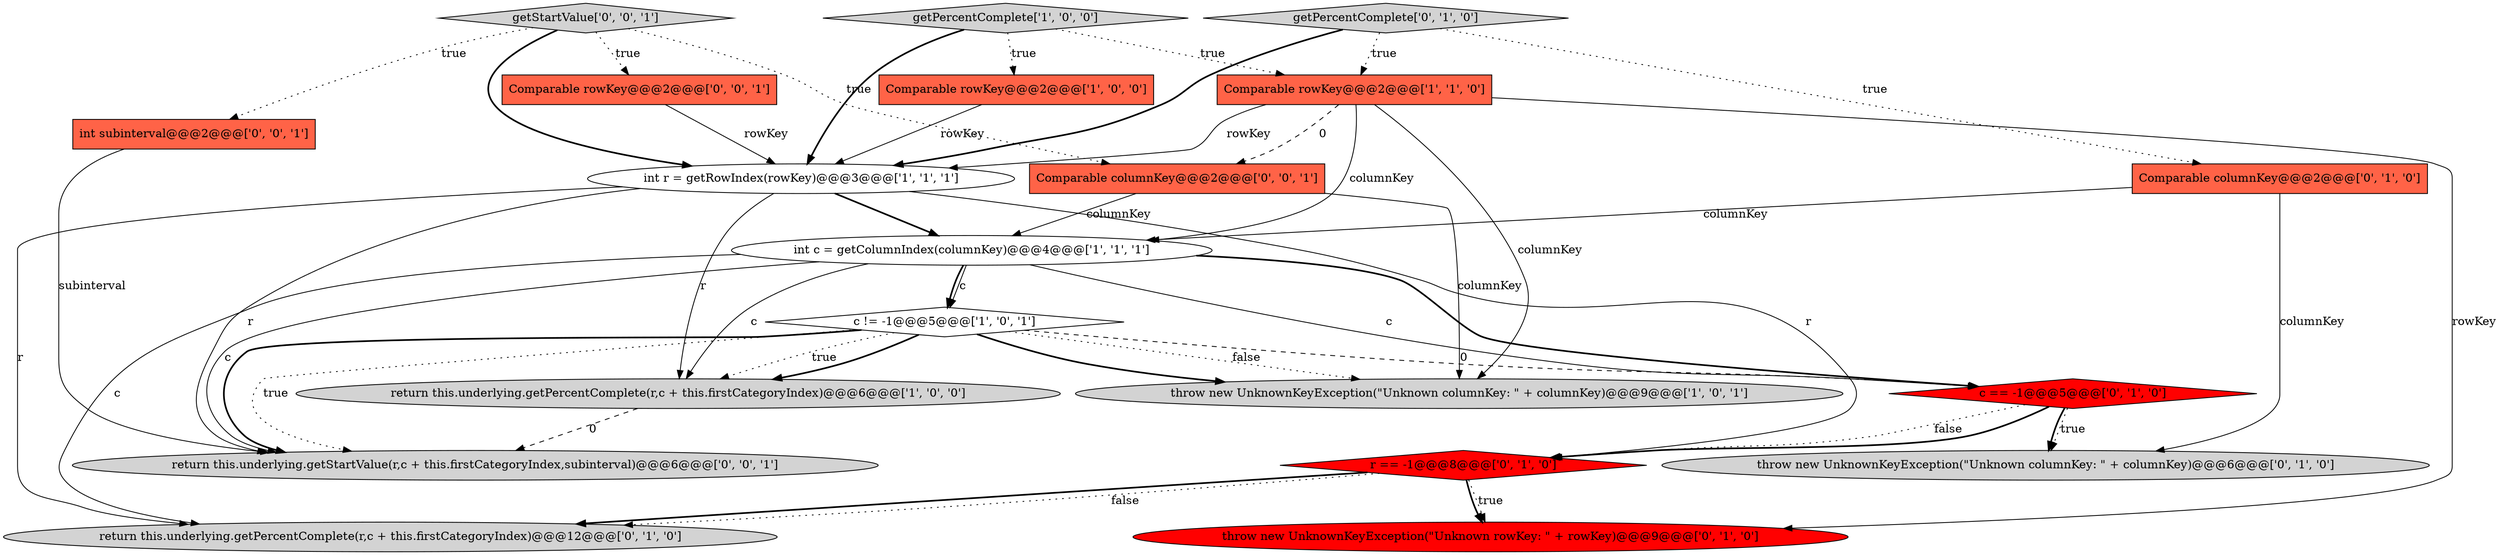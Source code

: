 digraph {
14 [style = filled, label = "return this.underlying.getPercentComplete(r,c + this.firstCategoryIndex)@@@12@@@['0', '1', '0']", fillcolor = lightgray, shape = ellipse image = "AAA0AAABBB2BBB"];
3 [style = filled, label = "getPercentComplete['1', '0', '0']", fillcolor = lightgray, shape = diamond image = "AAA0AAABBB1BBB"];
12 [style = filled, label = "throw new UnknownKeyException(\"Unknown columnKey: \" + columnKey)@@@6@@@['0', '1', '0']", fillcolor = lightgray, shape = ellipse image = "AAA0AAABBB2BBB"];
10 [style = filled, label = "r == -1@@@8@@@['0', '1', '0']", fillcolor = red, shape = diamond image = "AAA1AAABBB2BBB"];
15 [style = filled, label = "Comparable rowKey@@@2@@@['0', '0', '1']", fillcolor = tomato, shape = box image = "AAA0AAABBB3BBB"];
8 [style = filled, label = "throw new UnknownKeyException(\"Unknown rowKey: \" + rowKey)@@@9@@@['0', '1', '0']", fillcolor = red, shape = ellipse image = "AAA1AAABBB2BBB"];
16 [style = filled, label = "return this.underlying.getStartValue(r,c + this.firstCategoryIndex,subinterval)@@@6@@@['0', '0', '1']", fillcolor = lightgray, shape = ellipse image = "AAA0AAABBB3BBB"];
18 [style = filled, label = "int subinterval@@@2@@@['0', '0', '1']", fillcolor = tomato, shape = box image = "AAA0AAABBB3BBB"];
0 [style = filled, label = "int c = getColumnIndex(columnKey)@@@4@@@['1', '1', '1']", fillcolor = white, shape = ellipse image = "AAA0AAABBB1BBB"];
17 [style = filled, label = "getStartValue['0', '0', '1']", fillcolor = lightgray, shape = diamond image = "AAA0AAABBB3BBB"];
19 [style = filled, label = "Comparable columnKey@@@2@@@['0', '0', '1']", fillcolor = tomato, shape = box image = "AAA0AAABBB3BBB"];
13 [style = filled, label = "c == -1@@@5@@@['0', '1', '0']", fillcolor = red, shape = diamond image = "AAA1AAABBB2BBB"];
5 [style = filled, label = "Comparable rowKey@@@2@@@['1', '0', '0']", fillcolor = tomato, shape = box image = "AAA0AAABBB1BBB"];
4 [style = filled, label = "throw new UnknownKeyException(\"Unknown columnKey: \" + columnKey)@@@9@@@['1', '0', '1']", fillcolor = lightgray, shape = ellipse image = "AAA0AAABBB1BBB"];
7 [style = filled, label = "int r = getRowIndex(rowKey)@@@3@@@['1', '1', '1']", fillcolor = white, shape = ellipse image = "AAA0AAABBB1BBB"];
6 [style = filled, label = "Comparable rowKey@@@2@@@['1', '1', '0']", fillcolor = tomato, shape = box image = "AAA0AAABBB1BBB"];
9 [style = filled, label = "getPercentComplete['0', '1', '0']", fillcolor = lightgray, shape = diamond image = "AAA0AAABBB2BBB"];
11 [style = filled, label = "Comparable columnKey@@@2@@@['0', '1', '0']", fillcolor = tomato, shape = box image = "AAA0AAABBB2BBB"];
1 [style = filled, label = "c != -1@@@5@@@['1', '0', '1']", fillcolor = white, shape = diamond image = "AAA0AAABBB1BBB"];
2 [style = filled, label = "return this.underlying.getPercentComplete(r,c + this.firstCategoryIndex)@@@6@@@['1', '0', '0']", fillcolor = lightgray, shape = ellipse image = "AAA0AAABBB1BBB"];
6->8 [style = solid, label="rowKey"];
13->10 [style = bold, label=""];
10->8 [style = dotted, label="true"];
1->4 [style = bold, label=""];
5->7 [style = solid, label="rowKey"];
6->4 [style = solid, label="columnKey"];
0->13 [style = bold, label=""];
17->18 [style = dotted, label="true"];
13->12 [style = dotted, label="true"];
10->14 [style = bold, label=""];
7->10 [style = solid, label="r"];
9->11 [style = dotted, label="true"];
10->14 [style = dotted, label="false"];
7->2 [style = solid, label="r"];
15->7 [style = solid, label="rowKey"];
18->16 [style = solid, label="subinterval"];
6->0 [style = solid, label="columnKey"];
7->0 [style = bold, label=""];
3->6 [style = dotted, label="true"];
9->7 [style = bold, label=""];
9->6 [style = dotted, label="true"];
0->14 [style = solid, label="c"];
7->14 [style = solid, label="r"];
0->2 [style = solid, label="c"];
1->13 [style = dashed, label="0"];
17->7 [style = bold, label=""];
19->4 [style = solid, label="columnKey"];
3->5 [style = dotted, label="true"];
13->12 [style = bold, label=""];
17->15 [style = dotted, label="true"];
0->13 [style = solid, label="c"];
10->8 [style = bold, label=""];
1->4 [style = dotted, label="false"];
3->7 [style = bold, label=""];
1->16 [style = bold, label=""];
11->12 [style = solid, label="columnKey"];
0->1 [style = bold, label=""];
2->16 [style = dashed, label="0"];
6->19 [style = dashed, label="0"];
11->0 [style = solid, label="columnKey"];
17->19 [style = dotted, label="true"];
6->7 [style = solid, label="rowKey"];
1->2 [style = bold, label=""];
13->10 [style = dotted, label="false"];
7->16 [style = solid, label="r"];
1->16 [style = dotted, label="true"];
0->1 [style = solid, label="c"];
1->2 [style = dotted, label="true"];
19->0 [style = solid, label="columnKey"];
0->16 [style = solid, label="c"];
}
